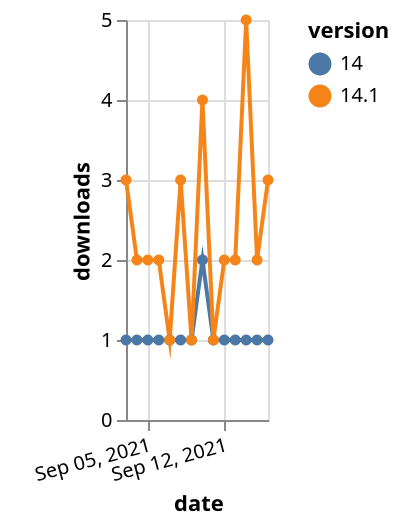 {"$schema": "https://vega.github.io/schema/vega-lite/v5.json", "description": "A simple bar chart with embedded data.", "data": {"values": [{"date": "2021-09-03", "total": 255, "delta": 1, "version": "14"}, {"date": "2021-09-04", "total": 256, "delta": 1, "version": "14"}, {"date": "2021-09-05", "total": 257, "delta": 1, "version": "14"}, {"date": "2021-09-06", "total": 258, "delta": 1, "version": "14"}, {"date": "2021-09-07", "total": 259, "delta": 1, "version": "14"}, {"date": "2021-09-08", "total": 260, "delta": 1, "version": "14"}, {"date": "2021-09-09", "total": 261, "delta": 1, "version": "14"}, {"date": "2021-09-10", "total": 263, "delta": 2, "version": "14"}, {"date": "2021-09-11", "total": 264, "delta": 1, "version": "14"}, {"date": "2021-09-12", "total": 265, "delta": 1, "version": "14"}, {"date": "2021-09-13", "total": 266, "delta": 1, "version": "14"}, {"date": "2021-09-14", "total": 267, "delta": 1, "version": "14"}, {"date": "2021-09-15", "total": 268, "delta": 1, "version": "14"}, {"date": "2021-09-16", "total": 269, "delta": 1, "version": "14"}, {"date": "2021-09-03", "total": 871, "delta": 3, "version": "14.1"}, {"date": "2021-09-04", "total": 873, "delta": 2, "version": "14.1"}, {"date": "2021-09-05", "total": 875, "delta": 2, "version": "14.1"}, {"date": "2021-09-06", "total": 877, "delta": 2, "version": "14.1"}, {"date": "2021-09-07", "total": 878, "delta": 1, "version": "14.1"}, {"date": "2021-09-08", "total": 881, "delta": 3, "version": "14.1"}, {"date": "2021-09-09", "total": 882, "delta": 1, "version": "14.1"}, {"date": "2021-09-10", "total": 886, "delta": 4, "version": "14.1"}, {"date": "2021-09-11", "total": 887, "delta": 1, "version": "14.1"}, {"date": "2021-09-12", "total": 889, "delta": 2, "version": "14.1"}, {"date": "2021-09-13", "total": 891, "delta": 2, "version": "14.1"}, {"date": "2021-09-14", "total": 896, "delta": 5, "version": "14.1"}, {"date": "2021-09-15", "total": 898, "delta": 2, "version": "14.1"}, {"date": "2021-09-16", "total": 901, "delta": 3, "version": "14.1"}]}, "width": "container", "mark": {"type": "line", "point": {"filled": true}}, "encoding": {"x": {"field": "date", "type": "temporal", "timeUnit": "yearmonthdate", "title": "date", "axis": {"labelAngle": -15}}, "y": {"field": "delta", "type": "quantitative", "title": "downloads"}, "color": {"field": "version", "type": "nominal"}, "tooltip": {"field": "delta"}}}